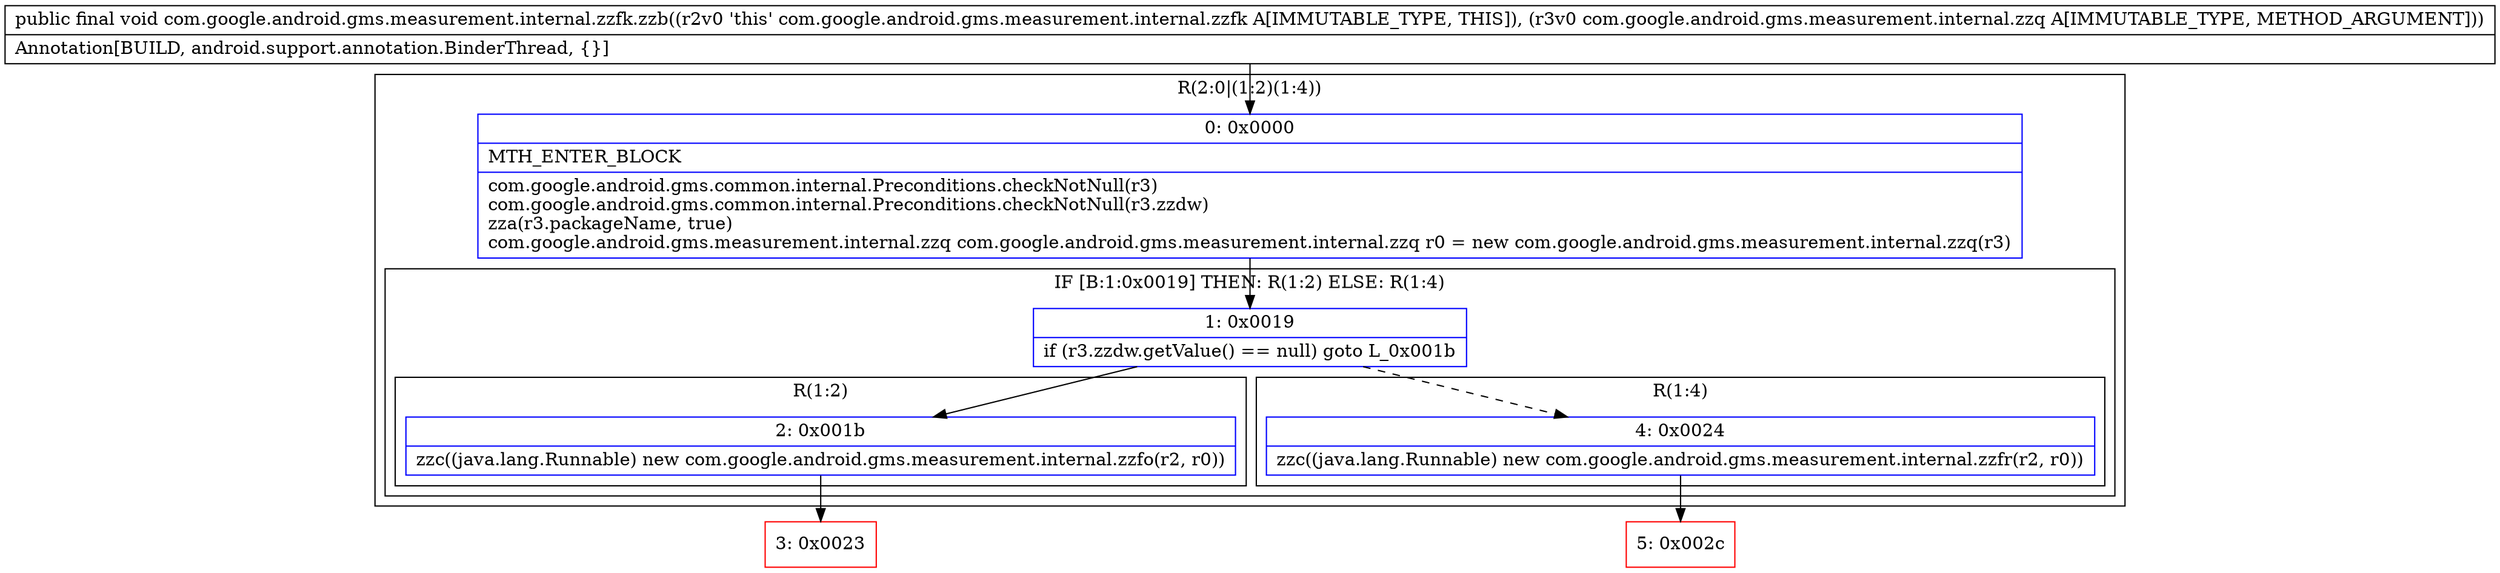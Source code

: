 digraph "CFG forcom.google.android.gms.measurement.internal.zzfk.zzb(Lcom\/google\/android\/gms\/measurement\/internal\/zzq;)V" {
subgraph cluster_Region_729882395 {
label = "R(2:0|(1:2)(1:4))";
node [shape=record,color=blue];
Node_0 [shape=record,label="{0\:\ 0x0000|MTH_ENTER_BLOCK\l|com.google.android.gms.common.internal.Preconditions.checkNotNull(r3)\lcom.google.android.gms.common.internal.Preconditions.checkNotNull(r3.zzdw)\lzza(r3.packageName, true)\lcom.google.android.gms.measurement.internal.zzq com.google.android.gms.measurement.internal.zzq r0 = new com.google.android.gms.measurement.internal.zzq(r3)\l}"];
subgraph cluster_IfRegion_1246110139 {
label = "IF [B:1:0x0019] THEN: R(1:2) ELSE: R(1:4)";
node [shape=record,color=blue];
Node_1 [shape=record,label="{1\:\ 0x0019|if (r3.zzdw.getValue() == null) goto L_0x001b\l}"];
subgraph cluster_Region_1737502934 {
label = "R(1:2)";
node [shape=record,color=blue];
Node_2 [shape=record,label="{2\:\ 0x001b|zzc((java.lang.Runnable) new com.google.android.gms.measurement.internal.zzfo(r2, r0))\l}"];
}
subgraph cluster_Region_78952941 {
label = "R(1:4)";
node [shape=record,color=blue];
Node_4 [shape=record,label="{4\:\ 0x0024|zzc((java.lang.Runnable) new com.google.android.gms.measurement.internal.zzfr(r2, r0))\l}"];
}
}
}
Node_3 [shape=record,color=red,label="{3\:\ 0x0023}"];
Node_5 [shape=record,color=red,label="{5\:\ 0x002c}"];
MethodNode[shape=record,label="{public final void com.google.android.gms.measurement.internal.zzfk.zzb((r2v0 'this' com.google.android.gms.measurement.internal.zzfk A[IMMUTABLE_TYPE, THIS]), (r3v0 com.google.android.gms.measurement.internal.zzq A[IMMUTABLE_TYPE, METHOD_ARGUMENT]))  | Annotation[BUILD, android.support.annotation.BinderThread, \{\}]\l}"];
MethodNode -> Node_0;
Node_0 -> Node_1;
Node_1 -> Node_2;
Node_1 -> Node_4[style=dashed];
Node_2 -> Node_3;
Node_4 -> Node_5;
}

